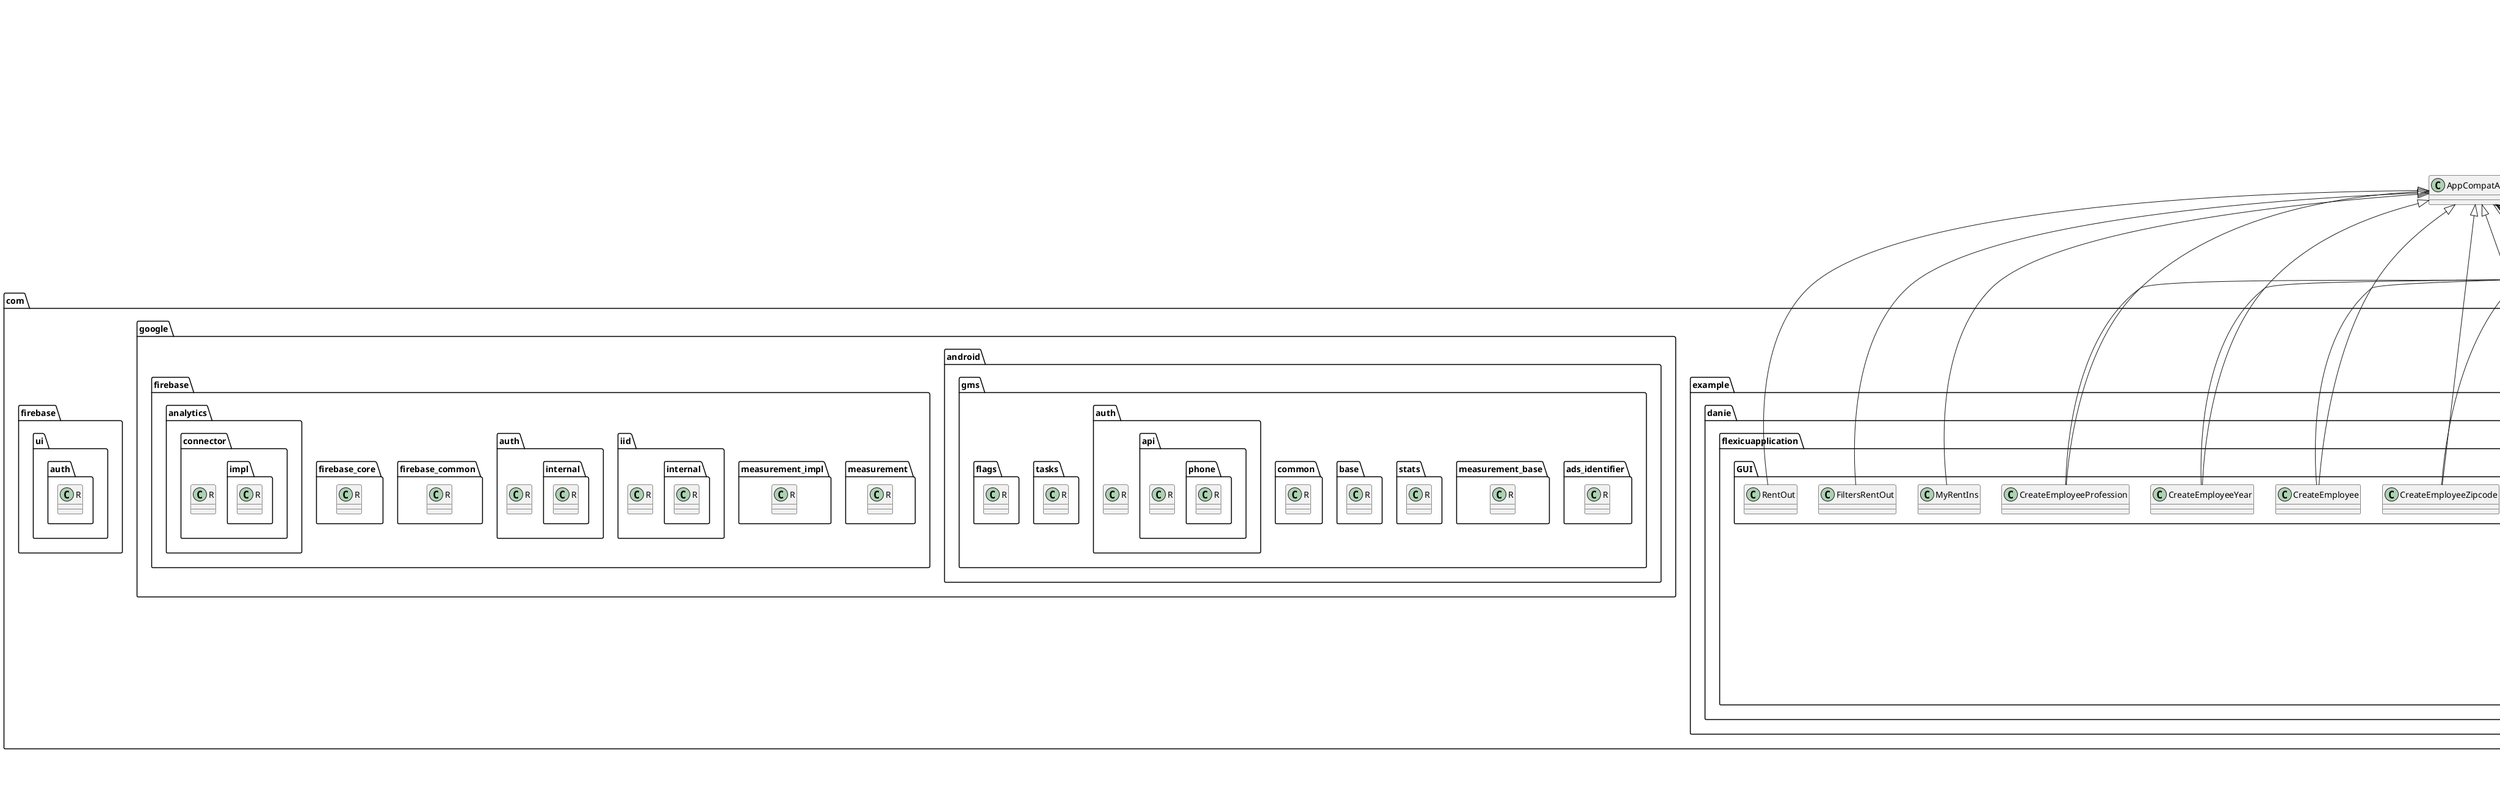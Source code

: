 @startuml

title __APP's Class Diagram__\n

  package com.example.danie.flexicuapplication {
    class BuildConfig {
    }
  }
  

  package com.example.danie.flexicuapplication {
    package com.example.danie.flexicuapplication.GUI {
      class CreateEmployee {
      }
    }
  }
  

  package com.example.danie.flexicuapplication {
    package com.example.danie.flexicuapplication.GUI {
      class CreateEmployeeDescription {
      }
    }
  }
  

  package com.example.danie.flexicuapplication {
    package com.example.danie.flexicuapplication.GUI {
      class CreateEmployeeFinish {
      }
    }
  }
  

  package com.example.danie.flexicuapplication {
    package com.example.danie.flexicuapplication.GUI {
      class CreateEmployeeImage {
      }
    }
  }
  

  package com.example.danie.flexicuapplication {
    package com.example.danie.flexicuapplication.GUI {
      class CreateEmployeeProfession {
      }
    }
  }
  

  package com.example.danie.flexicuapplication {
    package com.example.danie.flexicuapplication.GUI {
      class CreateEmployeeYear {
      }
    }
  }
  

  package com.example.danie.flexicuapplication {
    package com.example.danie.flexicuapplication.GUI {
      class CreateEmployeeZipcode {
      }
    }
  }
  

  package com.example.danie.flexicuapplication {
    package com.example.danie.flexicuapplication.LogicLayer {
      class CrudEmployee {
      }
    }
  }
  

  package com.example.danie.flexicuapplication {
    class ExampleInstrumentedTest {
    }
  }
  

  package com.example.danie.flexicuapplication {
    package com.example.danie.flexicuapplication.GUI {
      class FiltersRentOut {
      }
    }
  }
  

  package com.example.danie.flexicuapplication {
    class GlobalVariables {
    }
  }
  

  package com.example.danie.flexicuapplication {
    package com.example.danie.flexicuapplication.GUI {
      class Login {
      }
    }
  }
  

  package com.example.danie.flexicuapplication {
    package com.example.danie.flexicuapplication.GUI {
      class MyRentIns {
      }
    }
  }
  

  package com.example.danie.flexicuapplication {
    package com.example.danie.flexicuapplication.GUI {
      class MyRentOuts {
      }
    }
  }
  

  package com.example.danie.flexicuapplication {
    package com.example.danie.flexicuapplication.GUI {
      class Navigation {
      }
    }
  }
  

  package com.example.danie.flexicuapplication {
    class R {
    }
  }
  

  package com.google.android.gms.ads_identifier {
    class R {
    }
  }
  

  package android.support.swiperefreshlayout {
    class R {
    }
  }
  

  package android.support.loader {
    class R {
    }
  }
  

  package android.support.v4 {
    class R {
    }
  }
  

  package android.support.documentfile {
    class R {
    }
  }
  

  package android.support.compat {
    class R {
    }
  }
  

  package com.google.android.gms.measurement_base {
    class R {
    }
  }
  

  package android.support.customview {
    class R {
    }
  }
  

  package com.google.firebase.measurement {
    package com.google.firebase.measurement_impl {
      class R {
      }
    }
  }
  

  package com.google.android.gms.stats {
    class R {
    }
  }
  

  package com.google.android.gms.base {
    class R {
    }
  }
  

  package android.arch.lifecycle {
    package android.arch.lifecycle.extensions {
      class R {
      }
    }
  }
  

  package com.google.firebase.iid {
    class R {
    }
  }
  

  package com.google.android.gms.common {
    class R {
    }
  }
  

  package android.support.graphics.drawable {
    class R {
    }
  }
  

  package com.google.android.gms.auth {
    package com.google.android.gms.auth.api {
      package com.google.android.gms.auth.api.phone {
        class R {
        }
      }
    }
  }
  

  package com.google.android.gms.tasks {
    class R {
    }
  }
  

  package com.google.firebase.auth {
    package com.google.firebase.auth.internal {
      class R {
      }
    }
  }
  

  package android.arch.lifecycle {
    package android.arch.lifecycle.livedata {
      class R {
      }
    }
  }
  

  package com.google.firebase.iid {
    package com.google.firebase.iid.internal {
      class R {
      }
    }
  }
  

  package android.support.customtabs {
    class R {
    }
  }
  

  package android.support.cursoradapter {
    class R {
    }
  }
  

  package android.support.drawerlayout {
    class R {
    }
  }
  

  package android.support.v7.recyclerview {
    class R {
    }
  }
  

  package androidx.versionedparcelable {
    class R {
    }
  }
  

  package com.firebase.ui.auth {
    class R {
    }
  }
  

  package android.arch.core {
    class R {
    }
  }
  

  package android.arch.lifecycle {
    class R {
    }
  }
  

  package com.google.firebase.firebase_common {
    class R {
    }
  }
  

  package com.google.firebase.firebase_core {
    class R {
    }
  }
  

  package android.support.design {
    class R {
    }
  }
  

  package android.support.coreutils {
    class R {
    }
  }
  

  package me.zhanghai.android.materialprogressbar {
    class R {
    }
  }
  

  package android.support.v7.viewpager {
    class R {
    }
  }
  

  package com.google.android.gms.auth {
    class R {
    }
  }
  

  package android.arch.lifecycle {
    package android.arch.lifecycle.livedata {
      package android.arch.lifecycle.livedata.core {
        class R {
        }
      }
    }
  }
  

  package android.support.v7.cardview {
    class R {
    }
  }
  

  package android.support.mediacompat {
    class R {
    }
  }
  

  package com.google.android.gms.auth {
    package com.google.android.gms.auth.api {
      class R {
      }
    }
  }
  

  package android.support.v7.appcompat {
    class R {
    }
  }
  

  package android.support.interpolator {
    class R {
    }
  }
  

  package android.arch.lifecycle {
    package android.arch.lifecycle.viewmodel {
      class R {
      }
    }
  }
  

  package android.support.print {
    class R {
    }
  }
  

  package android.support.slidingpanelayout {
    class R {
    }
  }
  

  package android.support.asynclayoutinflater {
    class R {
    }
  }
  

  package android.support.coreui {
    class R {
    }
  }
  

  package de.hdodenhof.circleimageview {
    class R {
    }
  }
  

  package android.support.transition {
    class R {
    }
  }
  

  package android.support.coordinatorlayout {
    class R {
    }
  }
  

  package android.support.fragment {
    class R {
    }
  }
  

  package com.google.android.gms.flags {
    class R {
    }
  }
  

  package com.google.firebase.analytics.connector {
    class R {
    }
  }
  

  package com.google.firebase.auth {
    class R {
    }
  }
  

  package android.support.localbroadcastmanager {
    class R {
    }
  }
  

  package com.google.firebase.analytics.connector {
    package com.google.firebase.analytics.connector.impl {
      class R {
      }
    }
  }
  

  package android.support.constraint {
    class R {
    }
  }
  

  package com.google.firebase.measurement {
    class R {
    }
  }
  

  package com.example.danie.flexicuapplication {
    package com.example.danie.flexicuapplication.DataLayer {
      class RentIn {
      }
    }
  }
  

  package com.example.danie.flexicuapplication {
    package com.example.danie.flexicuapplication.GUI {
      class RentOut {
      }
    }
  }
  

  CreateEmployee -up-|> OnClickListener
  CreateEmployee -up-|> AppCompatActivity
  CreateEmployeeDescription -up-|> OnClickListener
  CreateEmployeeDescription -up-|> AppCompatActivity
  CreateEmployeeFinish -up-|> OnClickListener
  CreateEmployeeFinish -up-|> AppCompatActivity
  CreateEmployeeImage -up-|> OnClickListener
  CreateEmployeeImage -up-|> AppCompatActivity
  CreateEmployeeProfession -up-|> OnClickListener
  CreateEmployeeProfession -up-|> AppCompatActivity
  CreateEmployeeYear -up-|> OnClickListener
  CreateEmployeeYear -up-|> AppCompatActivity
  CreateEmployeeZipcode -up-|> OnClickListener
  CreateEmployeeZipcode -up-|> AppCompatActivity
  FiltersRentOut -up-|> AppCompatActivity
  GlobalVariables -up-|> Application
  Login -up-|> OnClickListener
  Login -up-|> AppCompatActivity
  MyRentIns -up-|> AppCompatActivity
  MyRentOuts -up-|> OnClickListener
  MyRentOuts -up-|> AppCompatActivity
  Navigation -up-|> OnClickListener
  Navigation -up-|> AppCompatActivity
  RentIn -up-|> OnClickListener
  RentIn -up-|> AppCompatActivity
  RentIn o-- CrudEmployee : test
  RentOut -up-|> AppCompatActivity


right footer


PlantUML diagram generated by SketchIt! (https://bitbucket.org/pmesmeur/sketch.it)
For more information about this tool, please contact philippe.mesmeur@gmail.com
endfooter

@enduml
